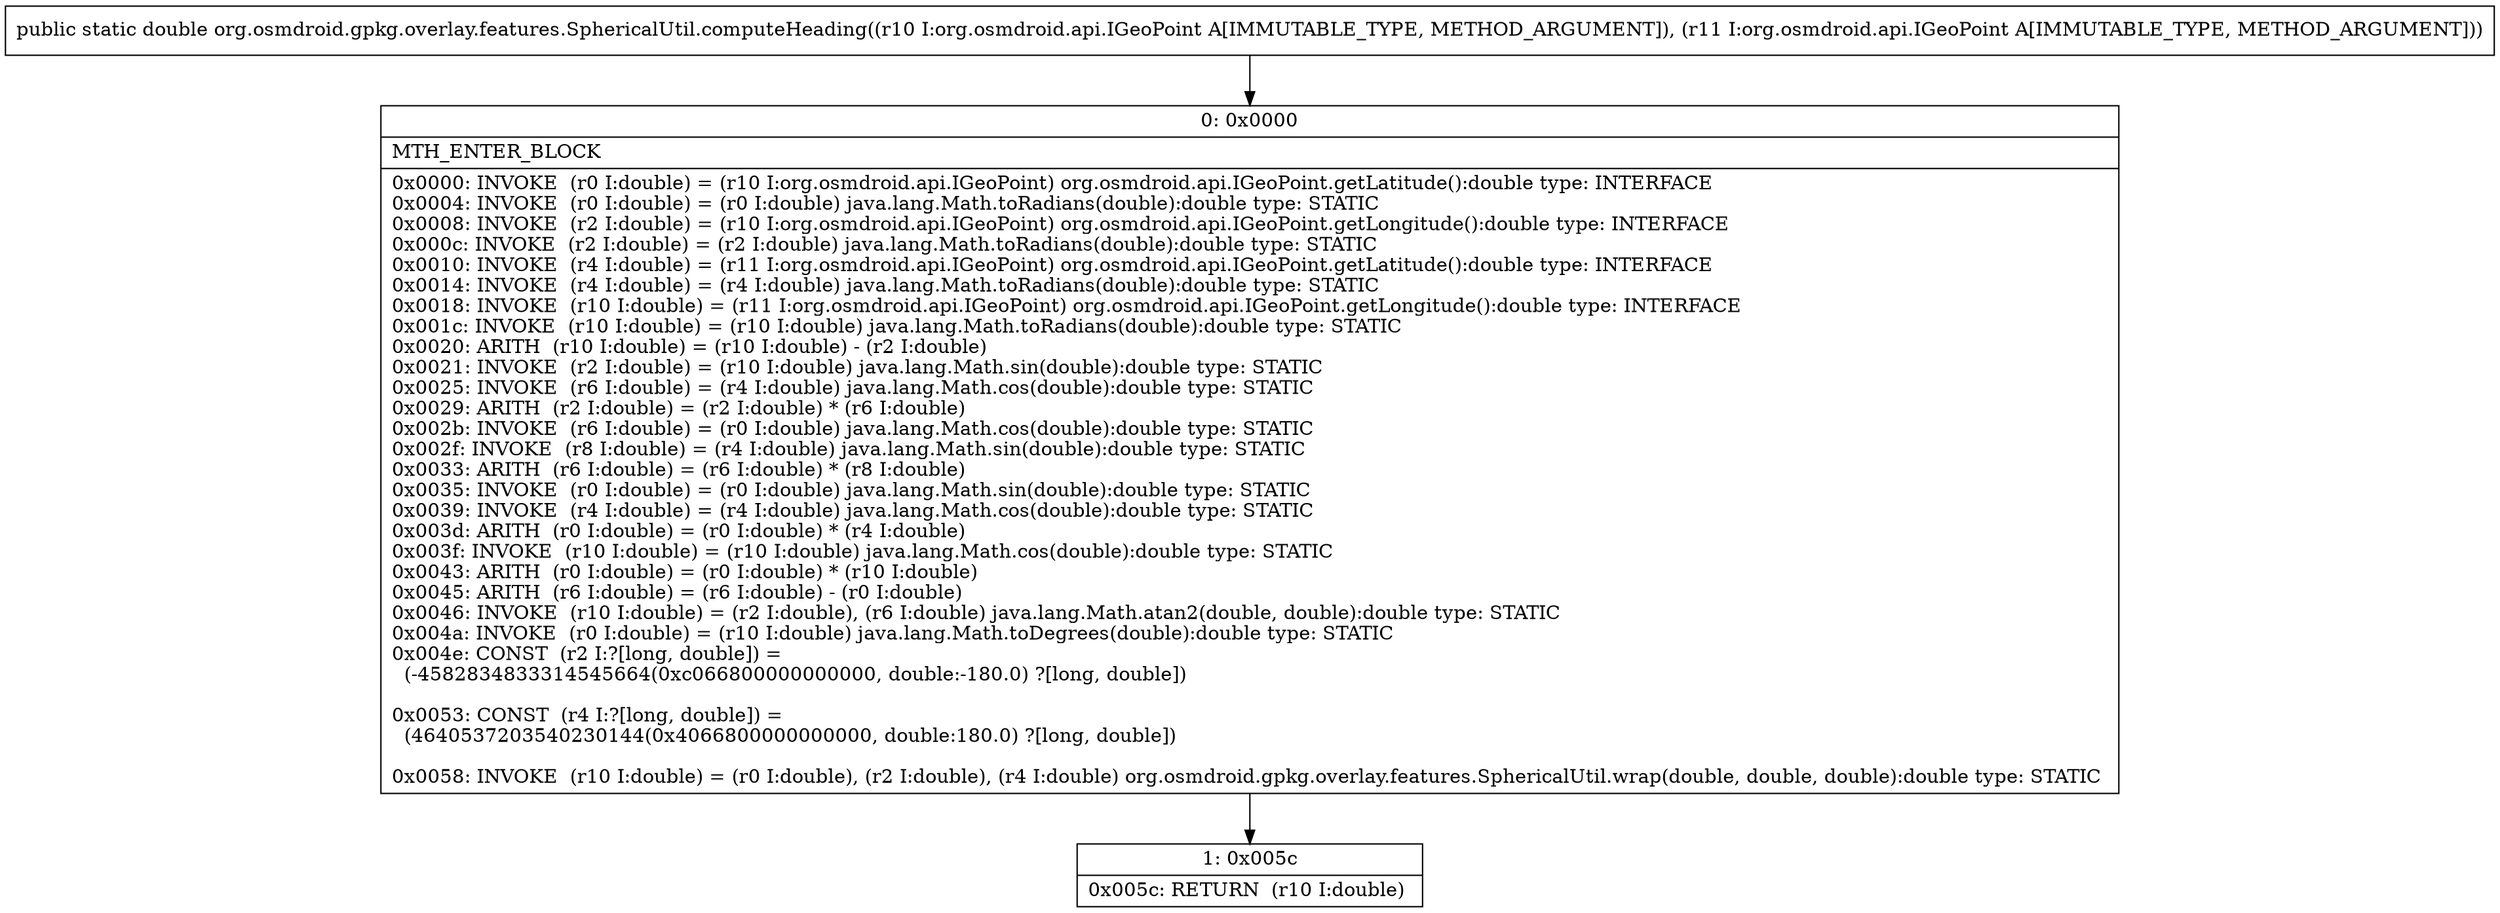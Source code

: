 digraph "CFG fororg.osmdroid.gpkg.overlay.features.SphericalUtil.computeHeading(Lorg\/osmdroid\/api\/IGeoPoint;Lorg\/osmdroid\/api\/IGeoPoint;)D" {
Node_0 [shape=record,label="{0\:\ 0x0000|MTH_ENTER_BLOCK\l|0x0000: INVOKE  (r0 I:double) = (r10 I:org.osmdroid.api.IGeoPoint) org.osmdroid.api.IGeoPoint.getLatitude():double type: INTERFACE \l0x0004: INVOKE  (r0 I:double) = (r0 I:double) java.lang.Math.toRadians(double):double type: STATIC \l0x0008: INVOKE  (r2 I:double) = (r10 I:org.osmdroid.api.IGeoPoint) org.osmdroid.api.IGeoPoint.getLongitude():double type: INTERFACE \l0x000c: INVOKE  (r2 I:double) = (r2 I:double) java.lang.Math.toRadians(double):double type: STATIC \l0x0010: INVOKE  (r4 I:double) = (r11 I:org.osmdroid.api.IGeoPoint) org.osmdroid.api.IGeoPoint.getLatitude():double type: INTERFACE \l0x0014: INVOKE  (r4 I:double) = (r4 I:double) java.lang.Math.toRadians(double):double type: STATIC \l0x0018: INVOKE  (r10 I:double) = (r11 I:org.osmdroid.api.IGeoPoint) org.osmdroid.api.IGeoPoint.getLongitude():double type: INTERFACE \l0x001c: INVOKE  (r10 I:double) = (r10 I:double) java.lang.Math.toRadians(double):double type: STATIC \l0x0020: ARITH  (r10 I:double) = (r10 I:double) \- (r2 I:double) \l0x0021: INVOKE  (r2 I:double) = (r10 I:double) java.lang.Math.sin(double):double type: STATIC \l0x0025: INVOKE  (r6 I:double) = (r4 I:double) java.lang.Math.cos(double):double type: STATIC \l0x0029: ARITH  (r2 I:double) = (r2 I:double) * (r6 I:double) \l0x002b: INVOKE  (r6 I:double) = (r0 I:double) java.lang.Math.cos(double):double type: STATIC \l0x002f: INVOKE  (r8 I:double) = (r4 I:double) java.lang.Math.sin(double):double type: STATIC \l0x0033: ARITH  (r6 I:double) = (r6 I:double) * (r8 I:double) \l0x0035: INVOKE  (r0 I:double) = (r0 I:double) java.lang.Math.sin(double):double type: STATIC \l0x0039: INVOKE  (r4 I:double) = (r4 I:double) java.lang.Math.cos(double):double type: STATIC \l0x003d: ARITH  (r0 I:double) = (r0 I:double) * (r4 I:double) \l0x003f: INVOKE  (r10 I:double) = (r10 I:double) java.lang.Math.cos(double):double type: STATIC \l0x0043: ARITH  (r0 I:double) = (r0 I:double) * (r10 I:double) \l0x0045: ARITH  (r6 I:double) = (r6 I:double) \- (r0 I:double) \l0x0046: INVOKE  (r10 I:double) = (r2 I:double), (r6 I:double) java.lang.Math.atan2(double, double):double type: STATIC \l0x004a: INVOKE  (r0 I:double) = (r10 I:double) java.lang.Math.toDegrees(double):double type: STATIC \l0x004e: CONST  (r2 I:?[long, double]) = \l  (\-4582834833314545664(0xc066800000000000, double:\-180.0) ?[long, double])\l \l0x0053: CONST  (r4 I:?[long, double]) = \l  (4640537203540230144(0x4066800000000000, double:180.0) ?[long, double])\l \l0x0058: INVOKE  (r10 I:double) = (r0 I:double), (r2 I:double), (r4 I:double) org.osmdroid.gpkg.overlay.features.SphericalUtil.wrap(double, double, double):double type: STATIC \l}"];
Node_1 [shape=record,label="{1\:\ 0x005c|0x005c: RETURN  (r10 I:double) \l}"];
MethodNode[shape=record,label="{public static double org.osmdroid.gpkg.overlay.features.SphericalUtil.computeHeading((r10 I:org.osmdroid.api.IGeoPoint A[IMMUTABLE_TYPE, METHOD_ARGUMENT]), (r11 I:org.osmdroid.api.IGeoPoint A[IMMUTABLE_TYPE, METHOD_ARGUMENT])) }"];
MethodNode -> Node_0;
Node_0 -> Node_1;
}

